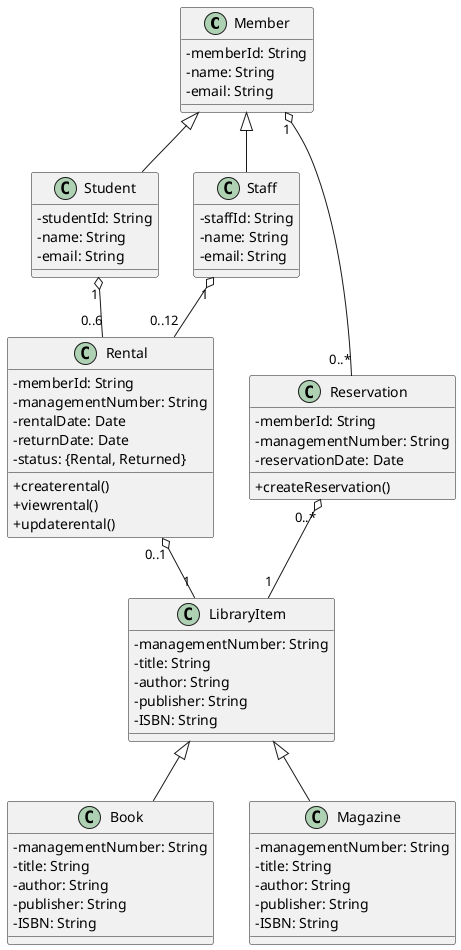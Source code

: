 @startuml .
skinparam classAttributeIconSize 0

class Member {
  - memberId: String
  - name: String
  - email: String
}

class Student {
  - studentId: String
  - name: String
  - email: String
}

class Staff {
  - staffId: String
  - name: String
  - email: String
}

class Reservation {
  - memberId: String
  - managementNumber: String
  - reservationDate: Date

  + createReservation()
}

class Rental {
  - memberId: String
  - managementNumber: String
  - rentalDate: Date
  - returnDate: Date
  - status: {Rental, Returned}

  + createrental()
  + viewrental()
  + updaterental()
}

class LibraryItem {
  - managementNumber: String
  - title: String
  - author: String
  - publisher: String
  - ISBN: String
}

class Book {
  - managementNumber: String
  - title: String
  - author: String
  - publisher: String
  - ISBN: String
}

class Magazine {
  - managementNumber: String
  - title: String
  - author: String
  - publisher: String
  - ISBN: String
}

Member <|-- Student

Member <|-- Staff

LibraryItem <|-- Book

LibraryItem <|-- Magazine

Student "1" o-- "0..6" Rental

Staff "1" o-- "0..12" Rental

Member "1" o-- "0..*" Reservation

Rental "0..1" o-- "1" LibraryItem

Reservation "0..*" o-- "1" LibraryItem

@enduml